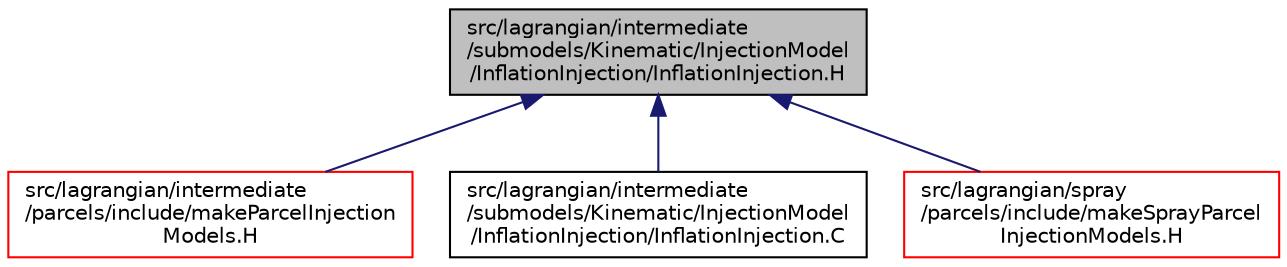 digraph "src/lagrangian/intermediate/submodels/Kinematic/InjectionModel/InflationInjection/InflationInjection.H"
{
  bgcolor="transparent";
  edge [fontname="Helvetica",fontsize="10",labelfontname="Helvetica",labelfontsize="10"];
  node [fontname="Helvetica",fontsize="10",shape=record];
  Node186 [label="src/lagrangian/intermediate\l/submodels/Kinematic/InjectionModel\l/InflationInjection/InflationInjection.H",height=0.2,width=0.4,color="black", fillcolor="grey75", style="filled", fontcolor="black"];
  Node186 -> Node187 [dir="back",color="midnightblue",fontsize="10",style="solid",fontname="Helvetica"];
  Node187 [label="src/lagrangian/intermediate\l/parcels/include/makeParcelInjection\lModels.H",height=0.2,width=0.4,color="red",URL="$a06026.html"];
  Node186 -> Node192 [dir="back",color="midnightblue",fontsize="10",style="solid",fontname="Helvetica"];
  Node192 [label="src/lagrangian/intermediate\l/submodels/Kinematic/InjectionModel\l/InflationInjection/InflationInjection.C",height=0.2,width=0.4,color="black",URL="$a06407.html"];
  Node186 -> Node193 [dir="back",color="midnightblue",fontsize="10",style="solid",fontname="Helvetica"];
  Node193 [label="src/lagrangian/spray\l/parcels/include/makeSprayParcel\lInjectionModels.H",height=0.2,width=0.4,color="red",URL="$a07364.html"];
}
